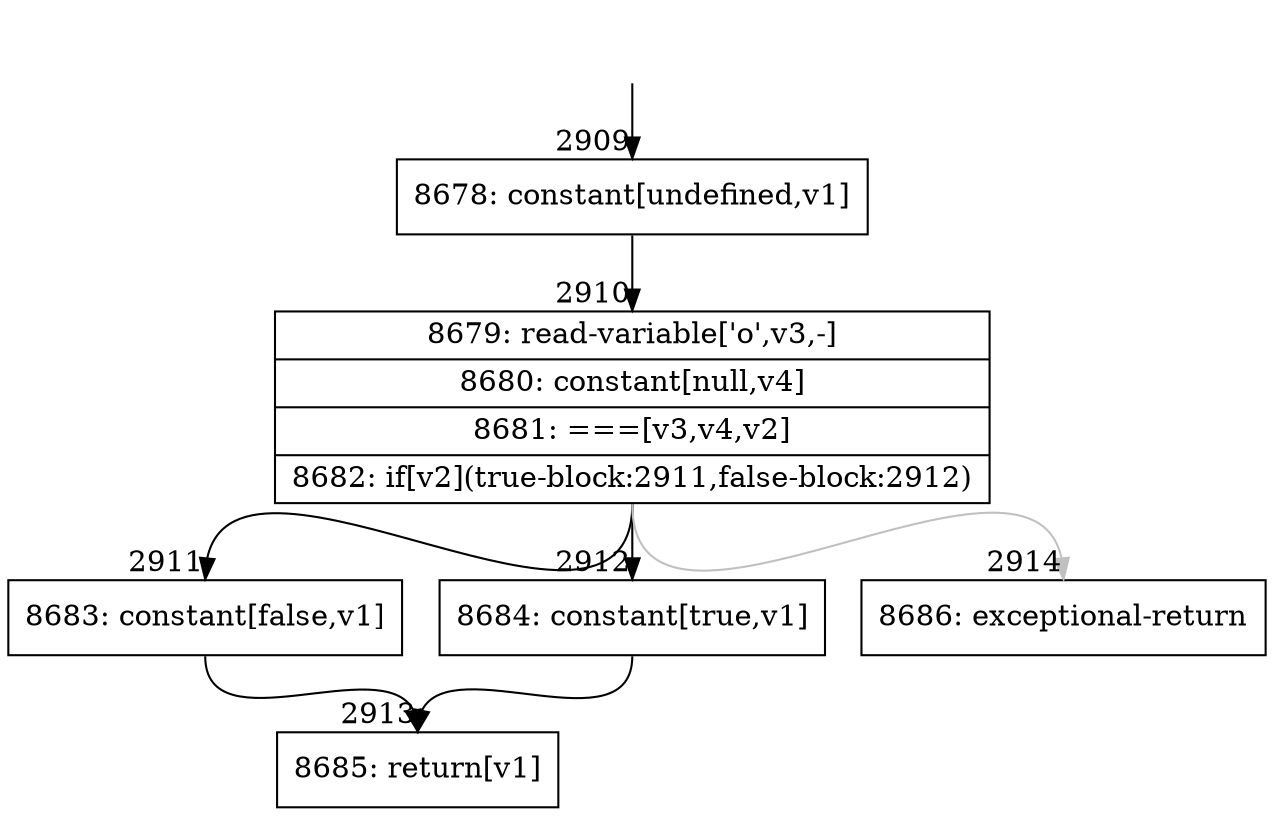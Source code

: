 digraph {
rankdir="TD"
BB_entry317[shape=none,label=""];
BB_entry317 -> BB2909 [tailport=s, headport=n, headlabel="    2909"]
BB2909 [shape=record label="{8678: constant[undefined,v1]}" ] 
BB2909 -> BB2910 [tailport=s, headport=n, headlabel="      2910"]
BB2910 [shape=record label="{8679: read-variable['o',v3,-]|8680: constant[null,v4]|8681: ===[v3,v4,v2]|8682: if[v2](true-block:2911,false-block:2912)}" ] 
BB2910 -> BB2911 [tailport=s, headport=n, headlabel="      2911"]
BB2910 -> BB2912 [tailport=s, headport=n, headlabel="      2912"]
BB2910 -> BB2914 [tailport=s, headport=n, color=gray, headlabel="      2914"]
BB2911 [shape=record label="{8683: constant[false,v1]}" ] 
BB2911 -> BB2913 [tailport=s, headport=n, headlabel="      2913"]
BB2912 [shape=record label="{8684: constant[true,v1]}" ] 
BB2912 -> BB2913 [tailport=s, headport=n]
BB2913 [shape=record label="{8685: return[v1]}" ] 
BB2914 [shape=record label="{8686: exceptional-return}" ] 
//#$~ 3377
}

